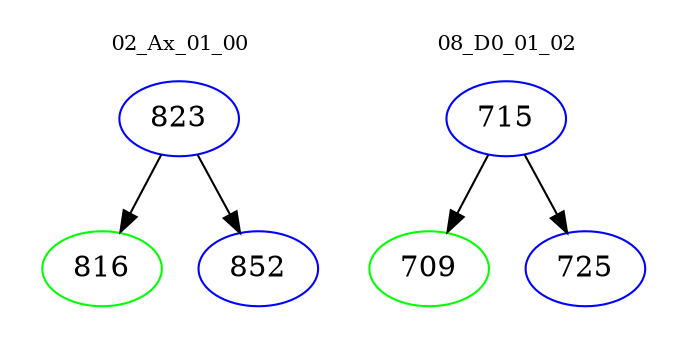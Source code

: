 digraph{
subgraph cluster_0 {
color = white
label = "02_Ax_01_00";
fontsize=10;
T0_823 [label="823", color="blue"]
T0_823 -> T0_816 [color="black"]
T0_816 [label="816", color="green"]
T0_823 -> T0_852 [color="black"]
T0_852 [label="852", color="blue"]
}
subgraph cluster_1 {
color = white
label = "08_D0_01_02";
fontsize=10;
T1_715 [label="715", color="blue"]
T1_715 -> T1_709 [color="black"]
T1_709 [label="709", color="green"]
T1_715 -> T1_725 [color="black"]
T1_725 [label="725", color="blue"]
}
}
